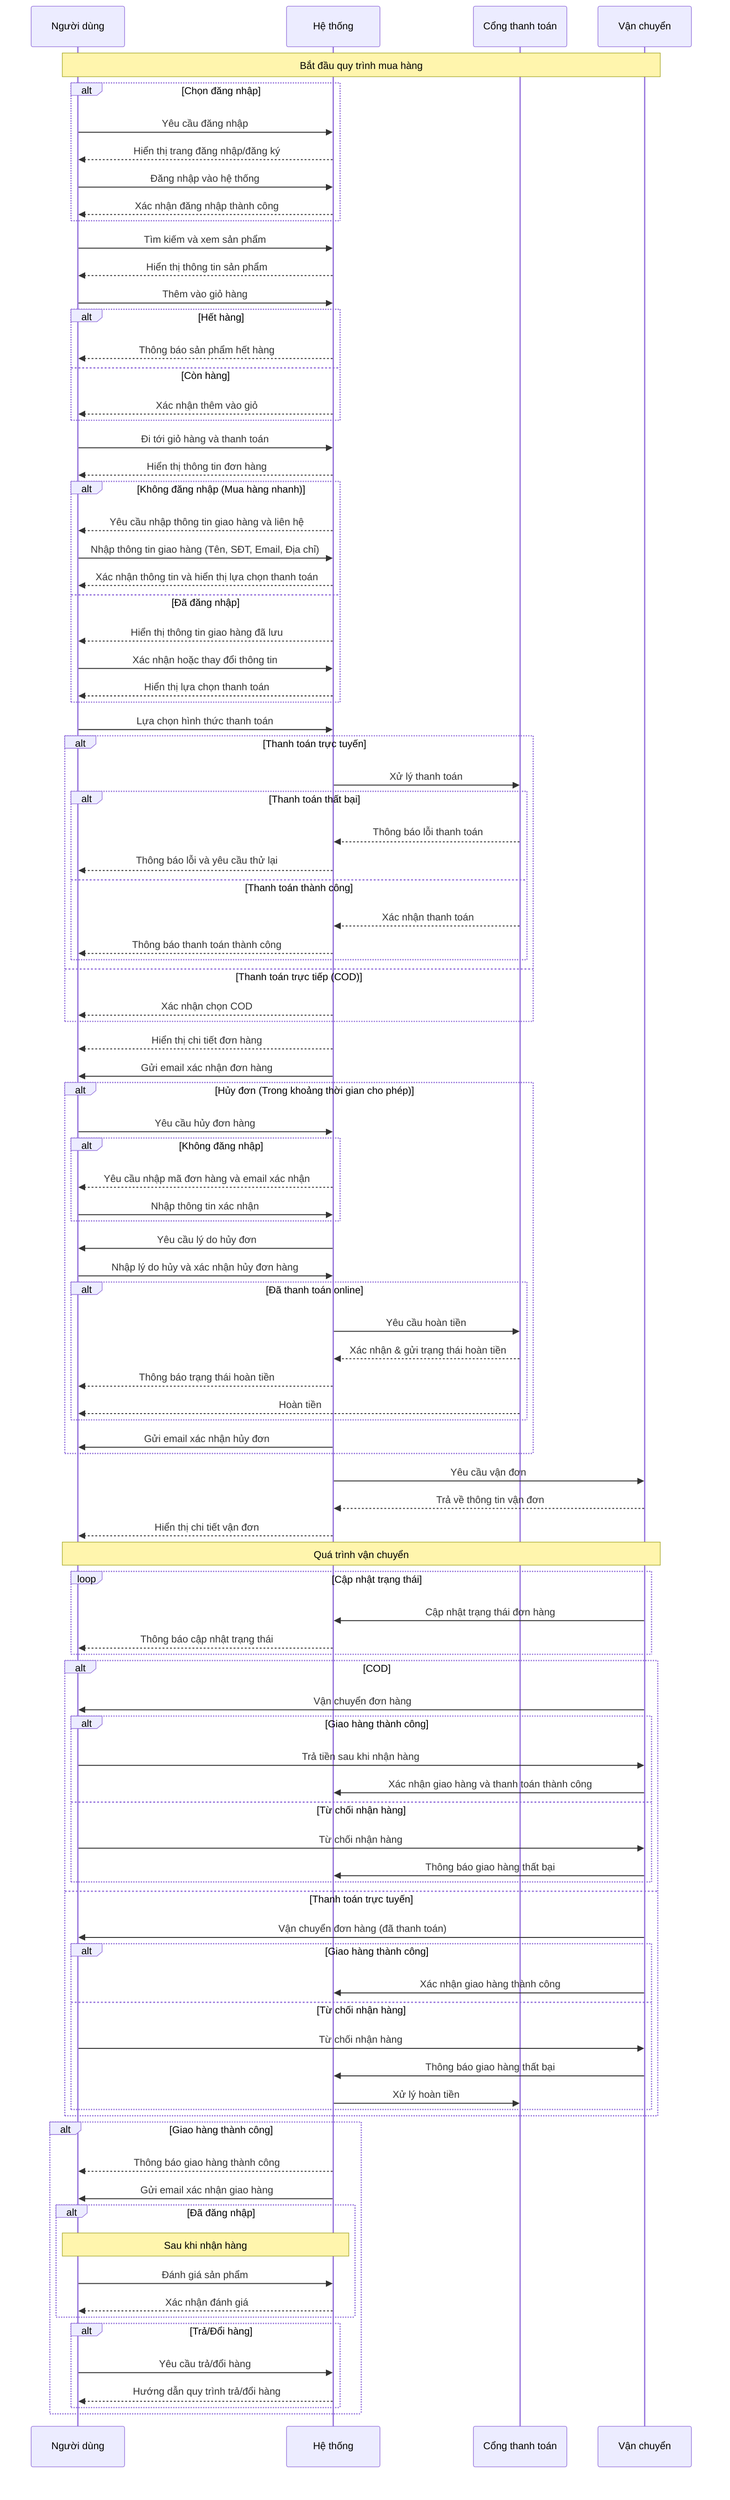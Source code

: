 sequenceDiagram
    participant Người dùng
    participant Hệ thống
    participant Cổng thanh toán
    participant Vận chuyển
    %% participant Email

    Note over Người dùng,Vận chuyển: Bắt đầu quy trình mua hàng
    
    alt Chọn đăng nhập
        Người dùng->>Hệ thống: Yêu cầu đăng nhập
        Hệ thống-->>Người dùng: Hiển thị trang đăng nhập/đăng ký
        Người dùng->>Hệ thống: Đăng nhập vào hệ thống
        Hệ thống-->>Người dùng: Xác nhận đăng nhập thành công
    end

    Người dùng->>Hệ thống: Tìm kiếm và xem sản phẩm
    Hệ thống-->>Người dùng: Hiển thị thông tin sản phẩm
    
    Người dùng->>Hệ thống: Thêm vào giỏ hàng
    
    alt Hết hàng
        Hệ thống-->>Người dùng: Thông báo sản phẩm hết hàng
    else Còn hàng
        Hệ thống-->>Người dùng: Xác nhận thêm vào giỏ
    end

    Người dùng->>Hệ thống: Đi tới giỏ hàng và thanh toán
    Hệ thống-->>Người dùng: Hiển thị thông tin đơn hàng
    
    alt Không đăng nhập (Mua hàng nhanh)
        Hệ thống-->>Người dùng: Yêu cầu nhập thông tin giao hàng và liên hệ
        Người dùng->>Hệ thống: Nhập thông tin giao hàng (Tên, SĐT, Email, Địa chỉ)
        Hệ thống-->>Người dùng: Xác nhận thông tin và hiển thị lựa chọn thanh toán
    else Đã đăng nhập
        Hệ thống-->>Người dùng: Hiển thị thông tin giao hàng đã lưu
        Người dùng->>Hệ thống: Xác nhận hoặc thay đổi thông tin
        Hệ thống-->>Người dùng: Hiển thị lựa chọn thanh toán
    end

    Người dùng->>Hệ thống: Lựa chọn hình thức thanh toán
    
    alt Thanh toán trực tuyến
        Hệ thống->>Cổng thanh toán: Xử lý thanh toán
        
        alt Thanh toán thất bại
            Cổng thanh toán-->>Hệ thống: Thông báo lỗi thanh toán
            Hệ thống-->>Người dùng: Thông báo lỗi và yêu cầu thử lại
        else Thanh toán thành công
            Cổng thanh toán-->>Hệ thống: Xác nhận thanh toán
            Hệ thống-->>Người dùng: Thông báo thanh toán thành công
        end
        
    else Thanh toán trực tiếp (COD)
        Hệ thống-->>Người dùng: Xác nhận chọn COD
    end

    Hệ thống-->>Người dùng: Hiển thị chi tiết đơn hàng
    Hệ thống->>Người dùng: Gửi email xác nhận đơn hàng

    alt Hủy đơn (Trong khoảng thời gian cho phép)
        Người dùng->>Hệ thống: Yêu cầu hủy đơn hàng
        
        alt Không đăng nhập
            Hệ thống-->>Người dùng: Yêu cầu nhập mã đơn hàng và email xác nhận
            Người dùng->>Hệ thống: Nhập thông tin xác nhận
        end
        
        Hệ thống->>Người dùng: Yêu cầu lý do hủy đơn
        Người dùng->>Hệ thống: Nhập lý do hủy và xác nhận hủy đơn hàng
        
        alt Đã thanh toán online
            Hệ thống->>Cổng thanh toán: Yêu cầu hoàn tiền
            Cổng thanh toán-->>Hệ thống: Xác nhận & gửi trạng thái hoàn tiền
            Hệ thống-->>Người dùng: Thông báo trạng thái hoàn tiền
            Cổng thanh toán-->>Người dùng: Hoàn tiền
        end
        
        Hệ thống->>Người dùng: Gửi email xác nhận hủy đơn
    end

    Hệ thống->>Vận chuyển: Yêu cầu vận đơn
    Vận chuyển-->>Hệ thống: Trả về thông tin vận đơn
    Hệ thống-->>Người dùng: Hiển thị chi tiết vận đơn
    
    Note over Người dùng,Vận chuyển: Quá trình vận chuyển
    
    loop Cập nhật trạng thái
        Vận chuyển->>Hệ thống: Cập nhật trạng thái đơn hàng
        Hệ thống-->>Người dùng: Thông báo cập nhật trạng thái
    end

    alt COD
        Vận chuyển->>Người dùng: Vận chuyển đơn hàng
        
        alt Giao hàng thành công
            Người dùng->>Vận chuyển: Trả tiền sau khi nhận hàng
            Vận chuyển->>Hệ thống: Xác nhận giao hàng và thanh toán thành công
        else Từ chối nhận hàng
            Người dùng->>Vận chuyển: Từ chối nhận hàng
            Vận chuyển->>Hệ thống: Thông báo giao hàng thất bại
        end
        
    else Thanh toán trực tuyến
        Vận chuyển->>Người dùng: Vận chuyển đơn hàng (đã thanh toán)
        
        alt Giao hàng thành công
            Vận chuyển->>Hệ thống: Xác nhận giao hàng thành công
        else Từ chối nhận hàng
            Người dùng->>Vận chuyển: Từ chối nhận hàng
            Vận chuyển->>Hệ thống: Thông báo giao hàng thất bại
            Hệ thống->>Cổng thanh toán: Xử lý hoàn tiền
        end
    end
    
    alt Giao hàng thành công
        Hệ thống-->>Người dùng: Thông báo giao hàng thành công
        Hệ thống->>Người dùng: Gửi email xác nhận giao hàng
        
        alt Đã đăng nhập
            Note over Người dùng,Hệ thống: Sau khi nhận hàng
            Người dùng->>Hệ thống: Đánh giá sản phẩm
            Hệ thống-->>Người dùng: Xác nhận đánh giá
        end
        
        alt Trả/Đổi hàng
            Người dùng->>Hệ thống: Yêu cầu trả/đổi hàng
            Hệ thống-->>Người dùng: Hướng dẫn quy trình trả/đổi hàng
        end
    end